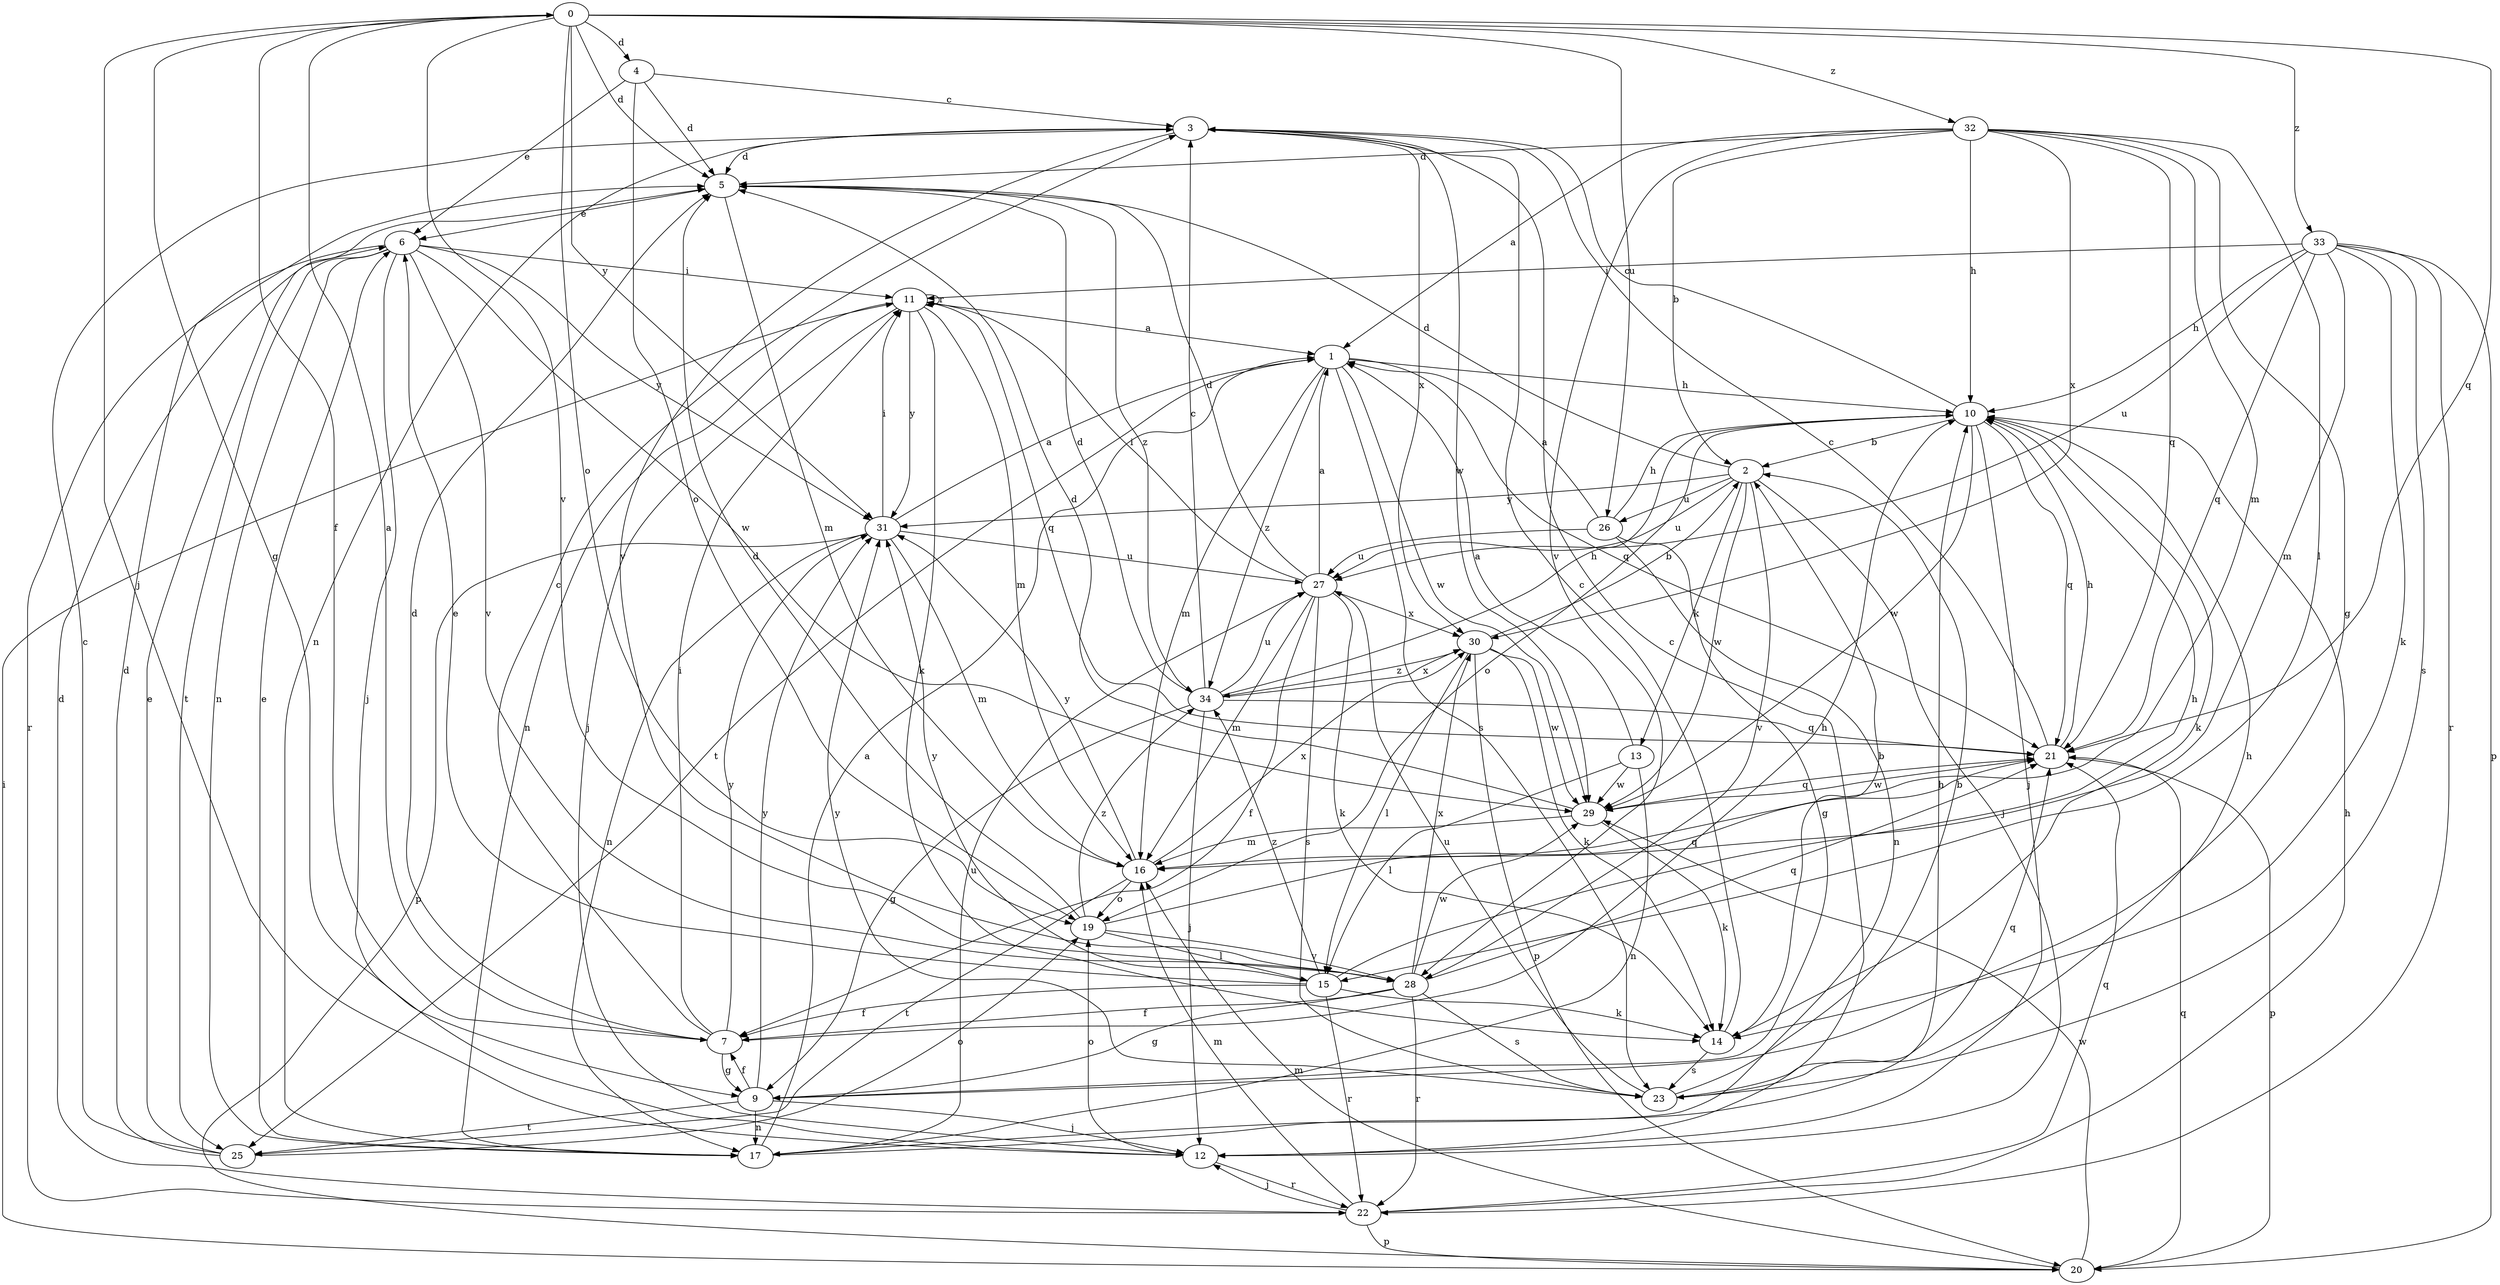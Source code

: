 digraph  {
0;
1;
2;
3;
4;
5;
6;
7;
9;
10;
11;
12;
13;
14;
15;
16;
17;
19;
20;
21;
22;
23;
25;
26;
27;
28;
29;
30;
31;
32;
33;
34;
0 -> 4  [label=d];
0 -> 5  [label=d];
0 -> 7  [label=f];
0 -> 9  [label=g];
0 -> 12  [label=j];
0 -> 19  [label=o];
0 -> 21  [label=q];
0 -> 26  [label=u];
0 -> 28  [label=v];
0 -> 31  [label=y];
0 -> 32  [label=z];
0 -> 33  [label=z];
1 -> 10  [label=h];
1 -> 16  [label=m];
1 -> 21  [label=q];
1 -> 23  [label=s];
1 -> 25  [label=t];
1 -> 29  [label=w];
1 -> 34  [label=z];
2 -> 5  [label=d];
2 -> 12  [label=j];
2 -> 13  [label=k];
2 -> 26  [label=u];
2 -> 27  [label=u];
2 -> 28  [label=v];
2 -> 29  [label=w];
2 -> 31  [label=y];
3 -> 5  [label=d];
3 -> 17  [label=n];
3 -> 28  [label=v];
3 -> 29  [label=w];
3 -> 30  [label=x];
4 -> 3  [label=c];
4 -> 5  [label=d];
4 -> 6  [label=e];
4 -> 19  [label=o];
5 -> 6  [label=e];
5 -> 16  [label=m];
5 -> 34  [label=z];
6 -> 11  [label=i];
6 -> 12  [label=j];
6 -> 17  [label=n];
6 -> 22  [label=r];
6 -> 25  [label=t];
6 -> 28  [label=v];
6 -> 29  [label=w];
6 -> 31  [label=y];
7 -> 0  [label=a];
7 -> 3  [label=c];
7 -> 5  [label=d];
7 -> 9  [label=g];
7 -> 10  [label=h];
7 -> 11  [label=i];
7 -> 31  [label=y];
9 -> 7  [label=f];
9 -> 12  [label=j];
9 -> 17  [label=n];
9 -> 25  [label=t];
9 -> 31  [label=y];
10 -> 2  [label=b];
10 -> 3  [label=c];
10 -> 12  [label=j];
10 -> 14  [label=k];
10 -> 19  [label=o];
10 -> 21  [label=q];
10 -> 29  [label=w];
11 -> 1  [label=a];
11 -> 12  [label=j];
11 -> 14  [label=k];
11 -> 16  [label=m];
11 -> 17  [label=n];
11 -> 21  [label=q];
11 -> 31  [label=y];
11 -> 11  [label=r];
12 -> 3  [label=c];
12 -> 19  [label=o];
12 -> 22  [label=r];
13 -> 1  [label=a];
13 -> 15  [label=l];
13 -> 17  [label=n];
13 -> 29  [label=w];
14 -> 2  [label=b];
14 -> 3  [label=c];
14 -> 23  [label=s];
15 -> 6  [label=e];
15 -> 7  [label=f];
15 -> 10  [label=h];
15 -> 14  [label=k];
15 -> 22  [label=r];
15 -> 31  [label=y];
15 -> 34  [label=z];
16 -> 19  [label=o];
16 -> 25  [label=t];
16 -> 30  [label=x];
16 -> 31  [label=y];
17 -> 1  [label=a];
17 -> 6  [label=e];
17 -> 10  [label=h];
17 -> 27  [label=u];
19 -> 5  [label=d];
19 -> 15  [label=l];
19 -> 21  [label=q];
19 -> 28  [label=v];
19 -> 34  [label=z];
20 -> 11  [label=i];
20 -> 16  [label=m];
20 -> 21  [label=q];
20 -> 29  [label=w];
21 -> 3  [label=c];
21 -> 10  [label=h];
21 -> 20  [label=p];
21 -> 29  [label=w];
22 -> 5  [label=d];
22 -> 10  [label=h];
22 -> 12  [label=j];
22 -> 16  [label=m];
22 -> 20  [label=p];
22 -> 21  [label=q];
23 -> 2  [label=b];
23 -> 10  [label=h];
23 -> 21  [label=q];
23 -> 27  [label=u];
23 -> 31  [label=y];
25 -> 3  [label=c];
25 -> 5  [label=d];
25 -> 6  [label=e];
25 -> 19  [label=o];
26 -> 1  [label=a];
26 -> 9  [label=g];
26 -> 10  [label=h];
26 -> 17  [label=n];
26 -> 27  [label=u];
27 -> 1  [label=a];
27 -> 5  [label=d];
27 -> 7  [label=f];
27 -> 11  [label=i];
27 -> 14  [label=k];
27 -> 16  [label=m];
27 -> 23  [label=s];
27 -> 30  [label=x];
28 -> 7  [label=f];
28 -> 9  [label=g];
28 -> 21  [label=q];
28 -> 22  [label=r];
28 -> 23  [label=s];
28 -> 29  [label=w];
28 -> 30  [label=x];
29 -> 5  [label=d];
29 -> 14  [label=k];
29 -> 16  [label=m];
29 -> 21  [label=q];
30 -> 2  [label=b];
30 -> 14  [label=k];
30 -> 15  [label=l];
30 -> 20  [label=p];
30 -> 29  [label=w];
30 -> 34  [label=z];
31 -> 1  [label=a];
31 -> 11  [label=i];
31 -> 16  [label=m];
31 -> 17  [label=n];
31 -> 20  [label=p];
31 -> 27  [label=u];
32 -> 1  [label=a];
32 -> 2  [label=b];
32 -> 5  [label=d];
32 -> 9  [label=g];
32 -> 10  [label=h];
32 -> 15  [label=l];
32 -> 16  [label=m];
32 -> 28  [label=v];
32 -> 30  [label=x];
32 -> 21  [label=q];
33 -> 10  [label=h];
33 -> 11  [label=i];
33 -> 14  [label=k];
33 -> 16  [label=m];
33 -> 20  [label=p];
33 -> 21  [label=q];
33 -> 22  [label=r];
33 -> 23  [label=s];
33 -> 27  [label=u];
34 -> 3  [label=c];
34 -> 5  [label=d];
34 -> 9  [label=g];
34 -> 10  [label=h];
34 -> 12  [label=j];
34 -> 21  [label=q];
34 -> 27  [label=u];
34 -> 30  [label=x];
}
